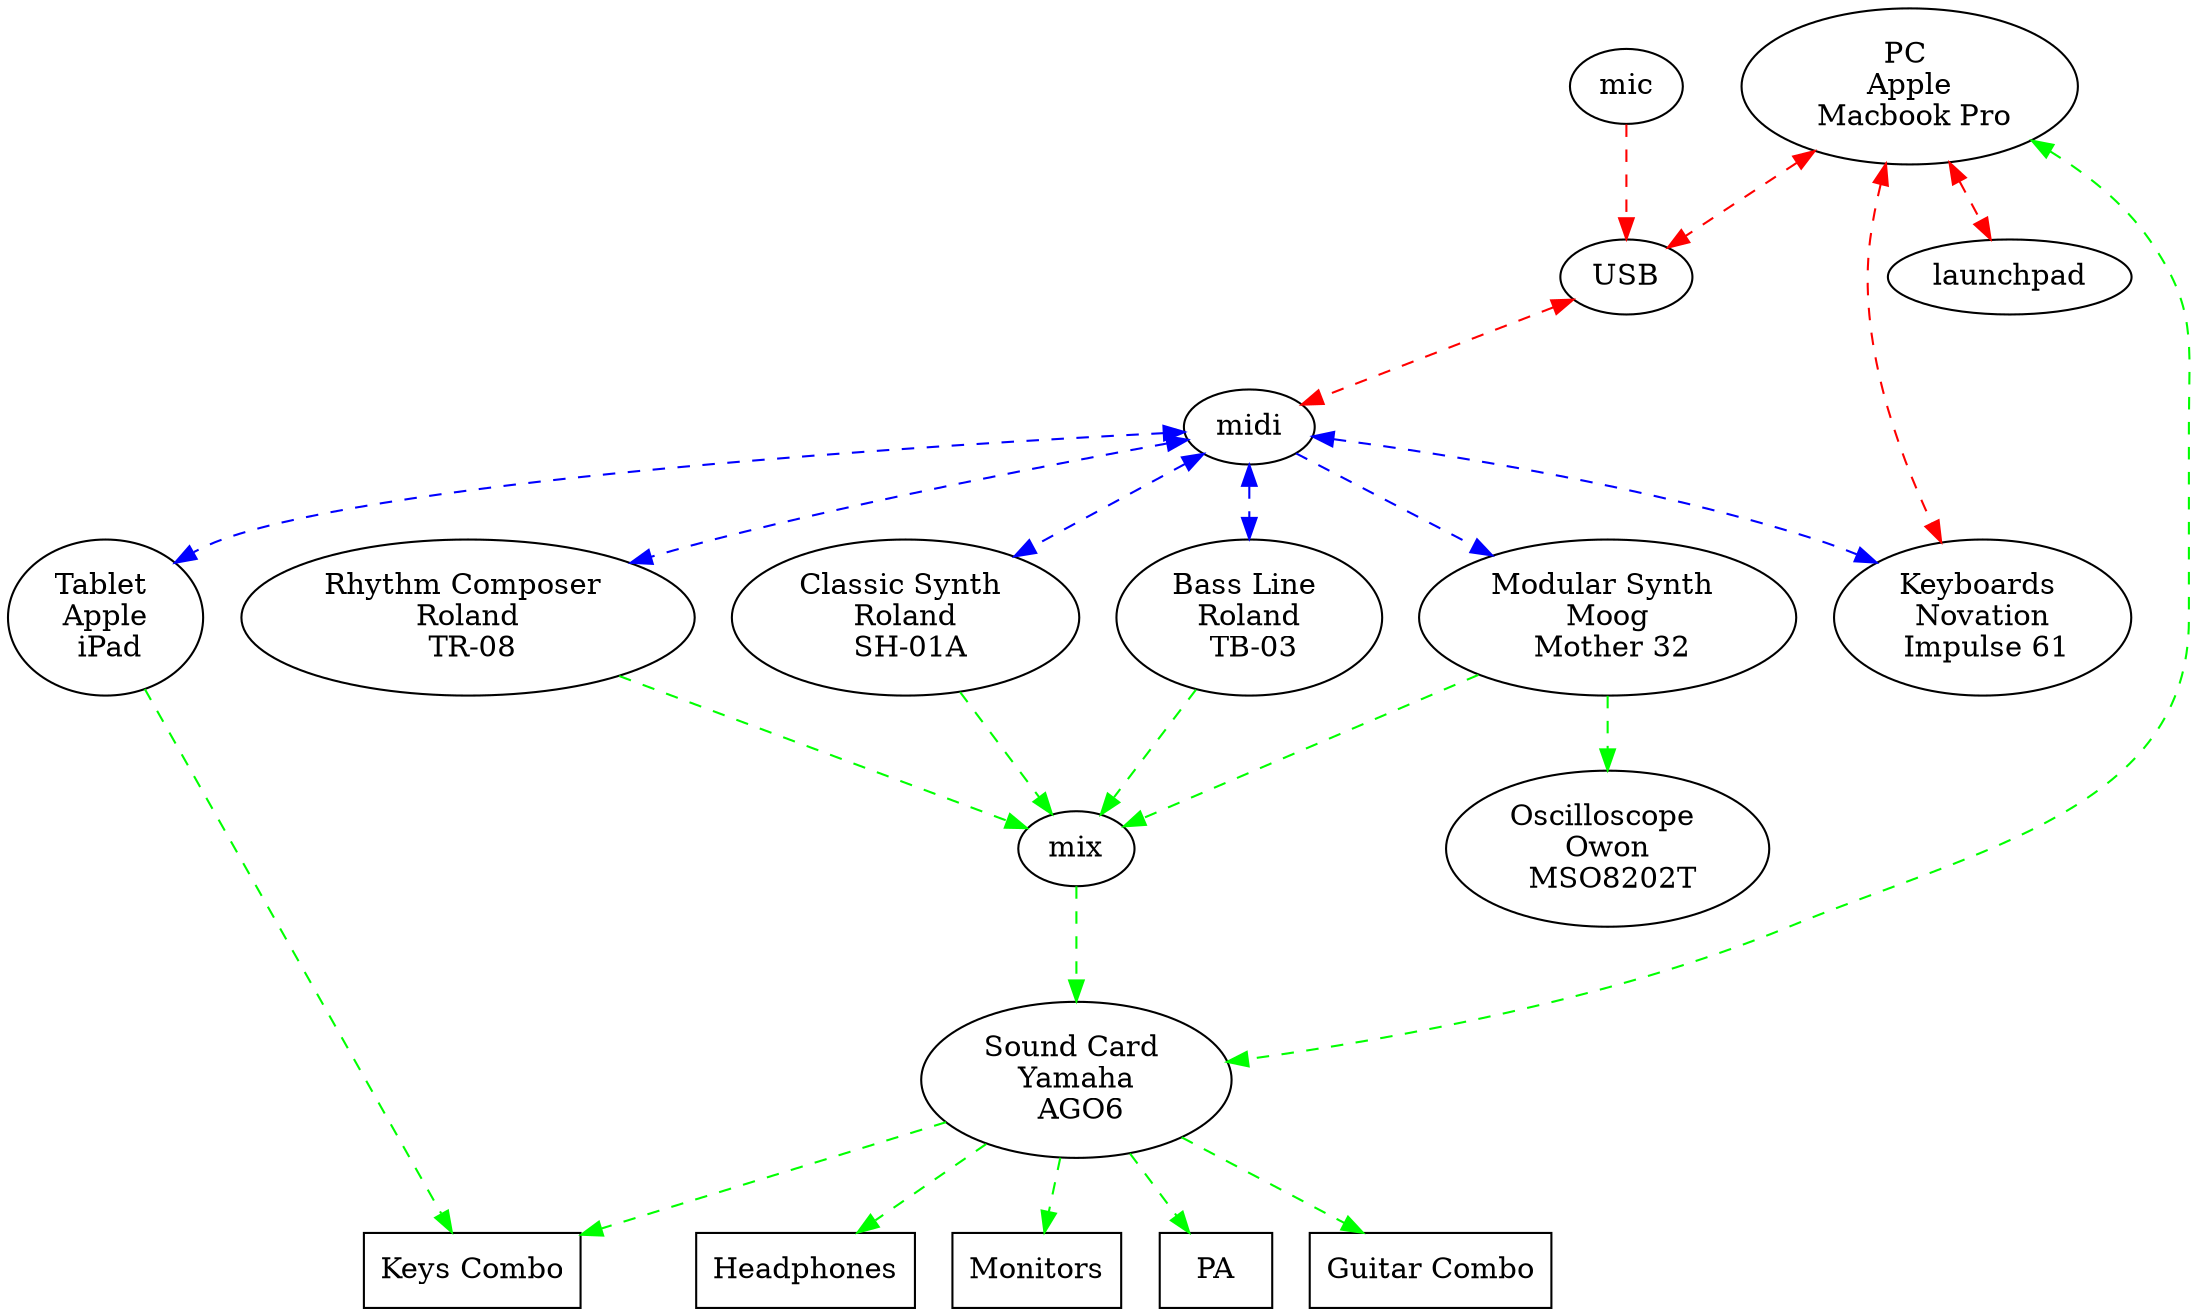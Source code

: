 





digraph G {
    concentrate=true;

    # Root nodes
    pc [label=<PC <br/> Apple <br/> Macbook Pro>];
    usb [label="USB"];

    # Root connections
    pc -> usb [style=dashed, color=red];
    usb -> pc [style=dashed, color=red];

    snd [label=<Sound Card <br/> Yamaha <br/> AGO6>];
    pc -> snd [style=dashed, color=green];
    snd -> pc [style=dashed, color=green];

    keys [label=<Keyboards <br/> Novation <br/> Impulse 61>]
    pc -> keys [style=dashed, color=red];
    keys -> pc [style=dashed, color=red];

    # Midi
    midi -> usb [style=dashed, color=red];
    usb -> midi [style=dashed, color=red];

    mic -> usb [style=dashed, color=red];

    keys -> midi [style=dashed, color=blue];
    midi -> keys [style=dashed, color=blue];

    tablet [label=<Tablet <br/> Apple <br/> iPad>]
    tablet -> midi [style=dashed, color=blue];
    midi -> tablet [style=dashed, color=blue];

    # Moog
    moog [label=<Modular Synth <br/> Moog <br/> Mother 32>];
    midi -> moog [style=dashed, color=blue];

    # TB-03
    tb03 [label=<Bass Line <br/> Roland <br/> TB-03>];
    tb03 -> midi [style=dashed, color=blue];
    midi -> tb03 [style=dashed, color=blue];

    tr08 [label=<Rhythm Composer <br/> Roland <br/> TR-08>];
    tr08 -> midi [style=dashed, color=blue];
    midi -> tr08 [style=dashed, color=blue];

    sh01 [label=<Classic Synth <br/> Roland <br/> SH-01A>];
    sh01 -> midi [style=dashed, color=blue];
    midi -> sh01 [style=dashed, color=blue];

    mix -> snd [style=dashed, color=green];

    # Synths to mix
    moog -> mix [style=dashed, color=green];
    tb03 -> mix [style=dashed, color=green];
    tr08 -> mix [style=dashed, color=green];
    sh01 -> mix [style=dashed, color=green];

    pc -> launchpad [style=dashed, color=red];
    launchpad -> pc [style=dashed, color=red];

    # Sound outputs

    ## Output - Definitions
    node [shape=box];

    guitar_combo [label = "Guitar Combo"];
    keys_combo [label = "Keys Combo"];
    headphones [label = "Headphones"];
    monitors [label = "Monitors"];
    pa [label = "PA"];

    ## Output - Connections
    snd -> pa [style=dashed, color=green];
    snd -> guitar_combo [style=dashed, color=green];
    snd -> monitors [style=dashed, color=green];
    snd -> headphones [style=dashed, color=green];
    snd -> keys_combo [style=dashed, color=green];

    tablet -> keys_combo [style=dashed, color=green];

    # Extra stuff
    oscilloscope [label=<Oscilloscope <br/> Owon <br/> MSO8202T>, shape="ellipse"];
    moog -> oscilloscope [style=dashed, color=green];
}
